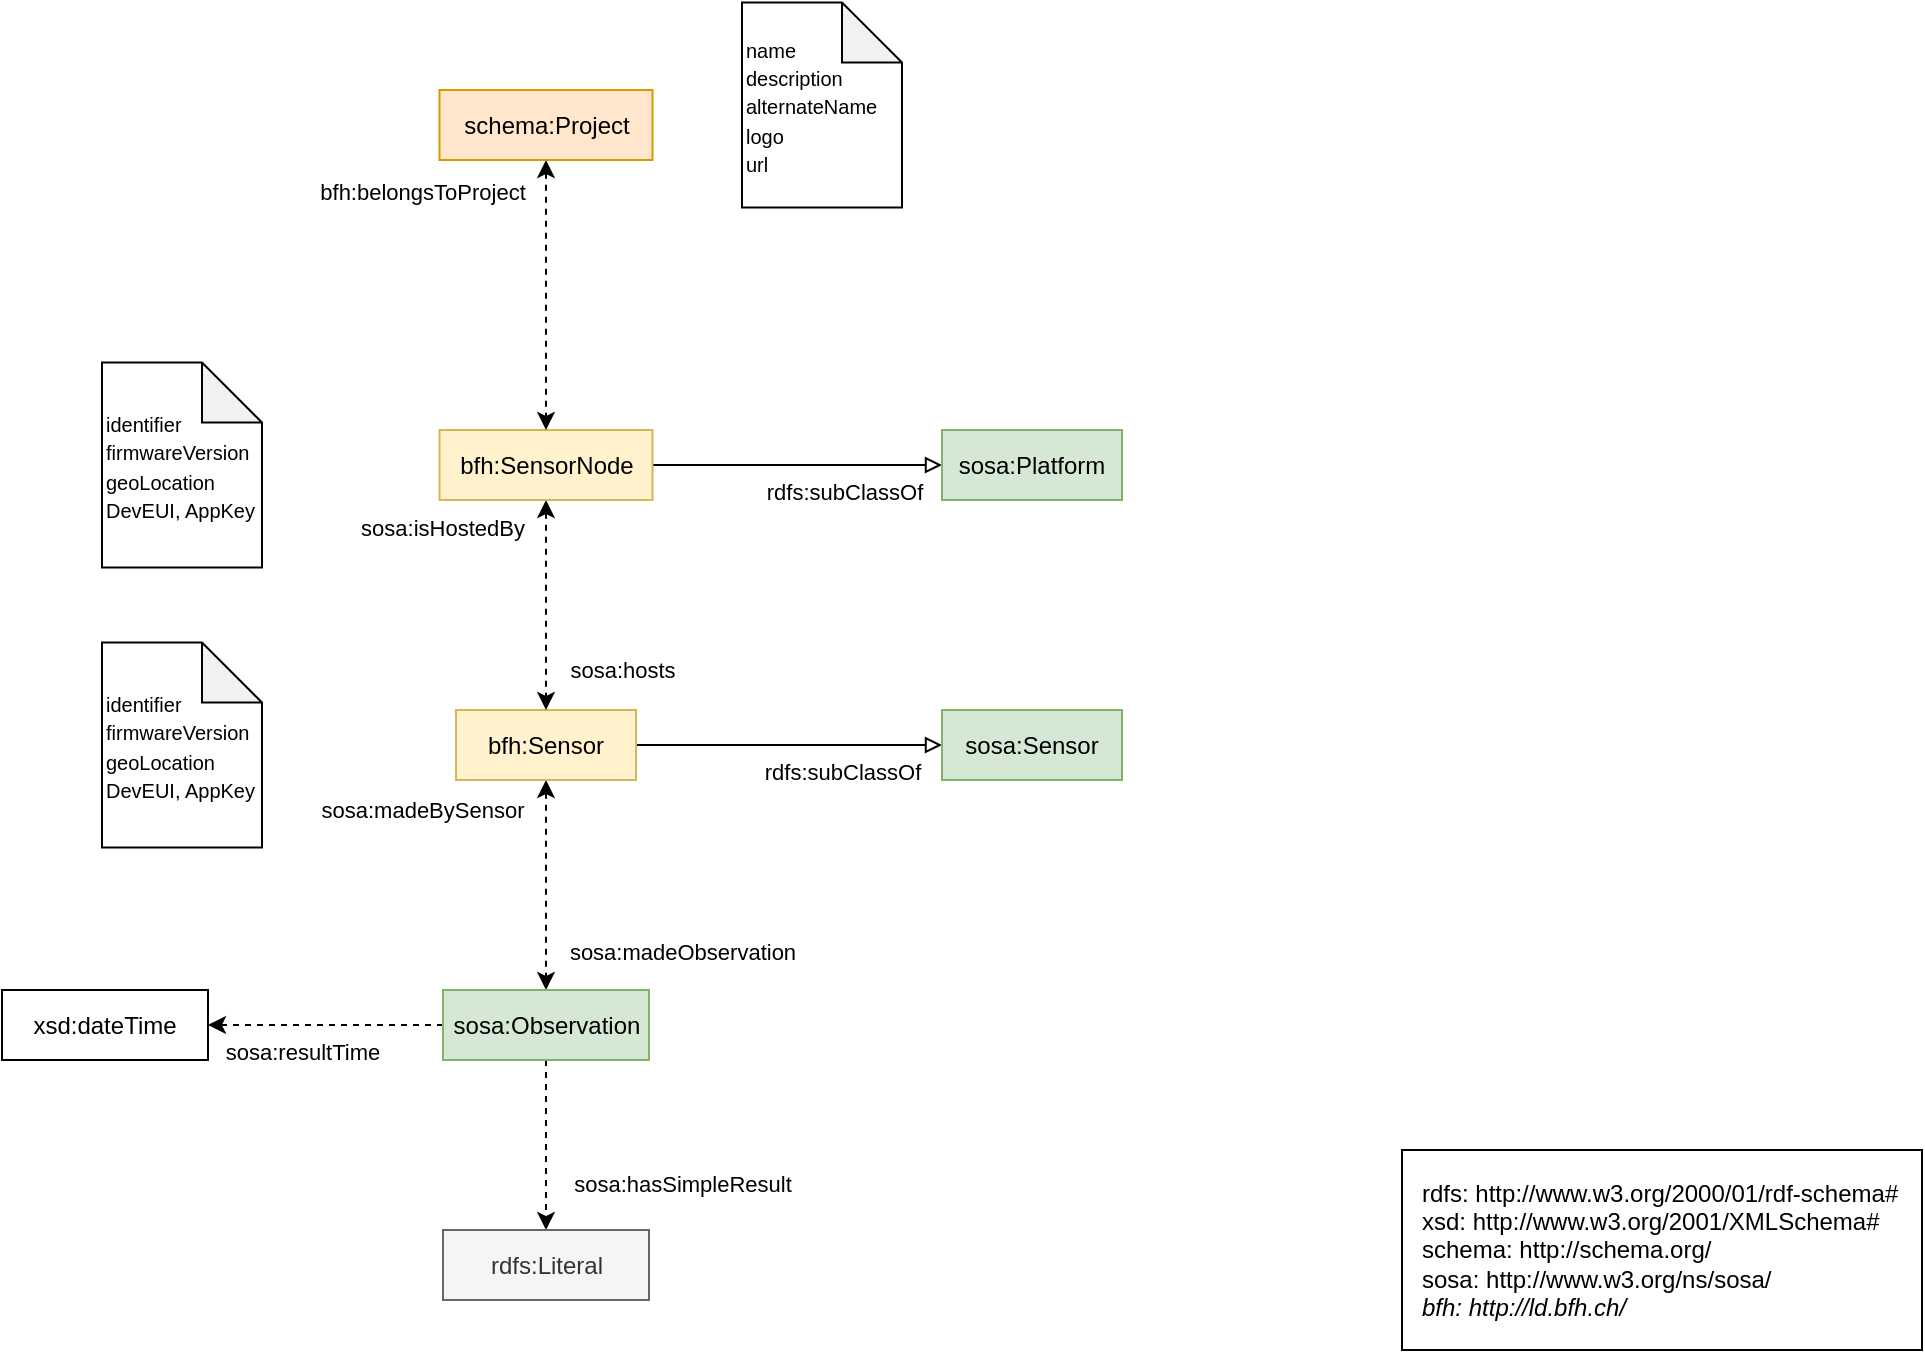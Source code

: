 <mxfile version="26.0.16">
  <diagram name="Seite-1" id="jg6HiE4uAzFuPdEhv8pf">
    <mxGraphModel dx="1434" dy="956" grid="1" gridSize="10" guides="1" tooltips="1" connect="1" arrows="1" fold="1" page="1" pageScale="1" pageWidth="1654" pageHeight="1169" math="0" shadow="0">
      <root>
        <mxCell id="0" />
        <mxCell id="1" parent="0" />
        <mxCell id="vPf3YUtGzobnWf21OkkY-4" style="edgeStyle=orthogonalEdgeStyle;rounded=0;orthogonalLoop=1;jettySize=auto;html=1;startArrow=classic;startFill=1;dashed=1;" parent="1" source="vPf3YUtGzobnWf21OkkY-1" target="vPf3YUtGzobnWf21OkkY-3" edge="1">
          <mxGeometry relative="1" as="geometry" />
        </mxCell>
        <mxCell id="vPf3YUtGzobnWf21OkkY-6" value="sosa:madeObservation" style="edgeLabel;html=1;align=center;verticalAlign=middle;resizable=0;points=[];" parent="vPf3YUtGzobnWf21OkkY-4" vertex="1" connectable="0">
          <mxGeometry x="0.865" relative="1" as="geometry">
            <mxPoint x="68" y="-12" as="offset" />
          </mxGeometry>
        </mxCell>
        <mxCell id="vPf3YUtGzobnWf21OkkY-7" value="sosa:madeBySensor" style="edgeLabel;html=1;align=center;verticalAlign=middle;resizable=0;points=[];" parent="vPf3YUtGzobnWf21OkkY-4" vertex="1" connectable="0">
          <mxGeometry x="-0.825" y="-1" relative="1" as="geometry">
            <mxPoint x="-61" y="6" as="offset" />
          </mxGeometry>
        </mxCell>
        <mxCell id="qC0g9M6YSCneDA6KMWE8-16" style="edgeStyle=orthogonalEdgeStyle;rounded=0;orthogonalLoop=1;jettySize=auto;html=1;exitX=1;exitY=0.5;exitDx=0;exitDy=0;entryX=0;entryY=0.5;entryDx=0;entryDy=0;endArrow=block;endFill=0;" edge="1" parent="1" source="vPf3YUtGzobnWf21OkkY-1" target="qC0g9M6YSCneDA6KMWE8-15">
          <mxGeometry relative="1" as="geometry" />
        </mxCell>
        <mxCell id="qC0g9M6YSCneDA6KMWE8-17" value="rdfs:subClassOf" style="edgeLabel;html=1;align=center;verticalAlign=middle;resizable=0;points=[];" vertex="1" connectable="0" parent="qC0g9M6YSCneDA6KMWE8-16">
          <mxGeometry x="0.752" y="1" relative="1" as="geometry">
            <mxPoint x="-31" y="14" as="offset" />
          </mxGeometry>
        </mxCell>
        <mxCell id="vPf3YUtGzobnWf21OkkY-1" value="bfh:Sensor" style="rounded=0;whiteSpace=wrap;html=1;fillColor=#fff2cc;strokeColor=#d6b656;" parent="1" vertex="1">
          <mxGeometry x="827" y="600" width="90" height="35" as="geometry" />
        </mxCell>
        <mxCell id="vPf3YUtGzobnWf21OkkY-11" style="edgeStyle=orthogonalEdgeStyle;rounded=0;orthogonalLoop=1;jettySize=auto;html=1;exitX=0;exitY=0.5;exitDx=0;exitDy=0;entryX=1;entryY=0.5;entryDx=0;entryDy=0;dashed=1;" parent="1" source="vPf3YUtGzobnWf21OkkY-3" target="vPf3YUtGzobnWf21OkkY-9" edge="1">
          <mxGeometry relative="1" as="geometry" />
        </mxCell>
        <mxCell id="vPf3YUtGzobnWf21OkkY-12" value="sosa:resultTime" style="edgeLabel;html=1;align=center;verticalAlign=middle;resizable=0;points=[];" parent="vPf3YUtGzobnWf21OkkY-11" vertex="1" connectable="0">
          <mxGeometry x="0.845" y="1" relative="1" as="geometry">
            <mxPoint x="38" y="12" as="offset" />
          </mxGeometry>
        </mxCell>
        <mxCell id="vPf3YUtGzobnWf21OkkY-14" style="edgeStyle=orthogonalEdgeStyle;rounded=0;orthogonalLoop=1;jettySize=auto;html=1;exitX=0.5;exitY=1;exitDx=0;exitDy=0;entryX=0.5;entryY=0;entryDx=0;entryDy=0;dashed=1;" parent="1" source="vPf3YUtGzobnWf21OkkY-3" target="vPf3YUtGzobnWf21OkkY-13" edge="1">
          <mxGeometry relative="1" as="geometry" />
        </mxCell>
        <mxCell id="vPf3YUtGzobnWf21OkkY-15" value="sosa:hasSimpleResult" style="edgeLabel;html=1;align=center;verticalAlign=middle;resizable=0;points=[];" parent="vPf3YUtGzobnWf21OkkY-14" vertex="1" connectable="0">
          <mxGeometry x="0.453" y="1" relative="1" as="geometry">
            <mxPoint x="67" as="offset" />
          </mxGeometry>
        </mxCell>
        <mxCell id="vPf3YUtGzobnWf21OkkY-3" value="sosa:Observation" style="rounded=0;whiteSpace=wrap;html=1;fillColor=#d5e8d4;strokeColor=#82b366;" parent="1" vertex="1">
          <mxGeometry x="820.5" y="740" width="103" height="35" as="geometry" />
        </mxCell>
        <mxCell id="vPf3YUtGzobnWf21OkkY-9" value="xsd:dateTime" style="rounded=0;whiteSpace=wrap;html=1;" parent="1" vertex="1">
          <mxGeometry x="600" y="740" width="103" height="35" as="geometry" />
        </mxCell>
        <mxCell id="vPf3YUtGzobnWf21OkkY-13" value="rdfs:Literal" style="rounded=0;whiteSpace=wrap;html=1;fillColor=#f5f5f5;strokeColor=#666666;fontColor=#333333;" parent="1" vertex="1">
          <mxGeometry x="820.5" y="860" width="103" height="35" as="geometry" />
        </mxCell>
        <mxCell id="vPf3YUtGzobnWf21OkkY-18" style="edgeStyle=orthogonalEdgeStyle;rounded=0;orthogonalLoop=1;jettySize=auto;html=1;exitX=0.5;exitY=1;exitDx=0;exitDy=0;entryX=0.5;entryY=0;entryDx=0;entryDy=0;dashed=1;startArrow=classic;startFill=1;" parent="1" source="vPf3YUtGzobnWf21OkkY-17" target="vPf3YUtGzobnWf21OkkY-1" edge="1">
          <mxGeometry relative="1" as="geometry" />
        </mxCell>
        <mxCell id="vPf3YUtGzobnWf21OkkY-19" value="sosa:isHostedBy" style="edgeLabel;html=1;align=center;verticalAlign=middle;resizable=0;points=[];" parent="vPf3YUtGzobnWf21OkkY-18" vertex="1" connectable="0">
          <mxGeometry x="-0.74" y="1" relative="1" as="geometry">
            <mxPoint x="-53" as="offset" />
          </mxGeometry>
        </mxCell>
        <mxCell id="vPf3YUtGzobnWf21OkkY-20" value="sosa:hosts" style="edgeLabel;html=1;align=center;verticalAlign=middle;resizable=0;points=[];" parent="vPf3YUtGzobnWf21OkkY-18" vertex="1" connectable="0">
          <mxGeometry x="0.641" y="1" relative="1" as="geometry">
            <mxPoint x="37" y="-1" as="offset" />
          </mxGeometry>
        </mxCell>
        <mxCell id="qC0g9M6YSCneDA6KMWE8-3" style="edgeStyle=orthogonalEdgeStyle;rounded=0;orthogonalLoop=1;jettySize=auto;html=1;exitX=1;exitY=0.5;exitDx=0;exitDy=0;entryX=0;entryY=0.5;entryDx=0;entryDy=0;endArrow=block;endFill=0;" edge="1" parent="1" source="vPf3YUtGzobnWf21OkkY-17" target="qC0g9M6YSCneDA6KMWE8-2">
          <mxGeometry relative="1" as="geometry" />
        </mxCell>
        <mxCell id="qC0g9M6YSCneDA6KMWE8-4" value="rdfs:subClassOf" style="edgeLabel;html=1;align=center;verticalAlign=middle;resizable=0;points=[];" vertex="1" connectable="0" parent="qC0g9M6YSCneDA6KMWE8-3">
          <mxGeometry x="0.669" relative="1" as="geometry">
            <mxPoint x="-26" y="13" as="offset" />
          </mxGeometry>
        </mxCell>
        <mxCell id="vPf3YUtGzobnWf21OkkY-17" value="bfh:SensorNode" style="rounded=0;whiteSpace=wrap;html=1;fillColor=#fff2cc;strokeColor=#d6b656;" parent="1" vertex="1">
          <mxGeometry x="818.75" y="460" width="106.5" height="35" as="geometry" />
        </mxCell>
        <mxCell id="qC0g9M6YSCneDA6KMWE8-2" value="sosa:Platform" style="rounded=0;whiteSpace=wrap;html=1;fillColor=#d5e8d4;strokeColor=#82b366;" vertex="1" parent="1">
          <mxGeometry x="1070" y="460" width="90" height="35" as="geometry" />
        </mxCell>
        <mxCell id="qC0g9M6YSCneDA6KMWE8-6" style="edgeStyle=orthogonalEdgeStyle;rounded=0;orthogonalLoop=1;jettySize=auto;html=1;exitX=0.5;exitY=1;exitDx=0;exitDy=0;entryX=0.5;entryY=0;entryDx=0;entryDy=0;dashed=1;startArrow=classic;startFill=1;" edge="1" parent="1" source="qC0g9M6YSCneDA6KMWE8-5" target="vPf3YUtGzobnWf21OkkY-17">
          <mxGeometry relative="1" as="geometry" />
        </mxCell>
        <mxCell id="qC0g9M6YSCneDA6KMWE8-14" value="bfh:belongsToProject" style="edgeLabel;html=1;align=center;verticalAlign=middle;resizable=0;points=[];" vertex="1" connectable="0" parent="qC0g9M6YSCneDA6KMWE8-6">
          <mxGeometry x="-0.518" y="2" relative="1" as="geometry">
            <mxPoint x="-64" y="-17" as="offset" />
          </mxGeometry>
        </mxCell>
        <mxCell id="qC0g9M6YSCneDA6KMWE8-5" value="schema:Project" style="rounded=0;whiteSpace=wrap;html=1;fillColor=#ffe6cc;strokeColor=#d79b00;" vertex="1" parent="1">
          <mxGeometry x="818.75" y="290" width="106.5" height="35" as="geometry" />
        </mxCell>
        <mxCell id="qC0g9M6YSCneDA6KMWE8-12" value="&lt;div&gt;&lt;span style=&quot;font-size: 10px; background-color: transparent; color: light-dark(rgb(0, 0, 0), rgb(255, 255, 255));&quot;&gt;name&lt;/span&gt;&lt;/div&gt;&lt;div&gt;&lt;font style=&quot;font-size: 10px;&quot;&gt;description&lt;/font&gt;&lt;/div&gt;&lt;div&gt;&lt;font style=&quot;font-size: 10px;&quot;&gt;alternateName&lt;/font&gt;&lt;/div&gt;&lt;div&gt;&lt;font style=&quot;font-size: 10px;&quot;&gt;logo&lt;/font&gt;&lt;/div&gt;&lt;div&gt;&lt;font style=&quot;font-size: 10px;&quot;&gt;url&lt;/font&gt;&lt;/div&gt;" style="shape=note;whiteSpace=wrap;html=1;backgroundOutline=1;darkOpacity=0.05;align=left;" vertex="1" parent="1">
          <mxGeometry x="970" y="246.25" width="80" height="102.5" as="geometry" />
        </mxCell>
        <mxCell id="qC0g9M6YSCneDA6KMWE8-13" value="&lt;font style=&quot;font-size: 10px;&quot;&gt;identifier&lt;/font&gt;&lt;div&gt;&lt;font size=&quot;1&quot;&gt;firmwareVersion&lt;/font&gt;&lt;/div&gt;&lt;div&gt;&lt;font size=&quot;1&quot;&gt;geoLocation&lt;/font&gt;&lt;/div&gt;&lt;div&gt;&lt;font size=&quot;1&quot;&gt;DevEUI, AppKey&lt;/font&gt;&lt;/div&gt;" style="shape=note;whiteSpace=wrap;html=1;backgroundOutline=1;darkOpacity=0.05;align=left;" vertex="1" parent="1">
          <mxGeometry x="650" y="426.25" width="80" height="102.5" as="geometry" />
        </mxCell>
        <mxCell id="qC0g9M6YSCneDA6KMWE8-15" value="sosa:Sensor" style="rounded=0;whiteSpace=wrap;html=1;fillColor=#d5e8d4;strokeColor=#82b366;" vertex="1" parent="1">
          <mxGeometry x="1070" y="600" width="90" height="35" as="geometry" />
        </mxCell>
        <mxCell id="qC0g9M6YSCneDA6KMWE8-18" value="&lt;font style=&quot;font-size: 10px;&quot;&gt;identifier&lt;/font&gt;&lt;div&gt;&lt;font size=&quot;1&quot;&gt;firmwareVersion&lt;/font&gt;&lt;/div&gt;&lt;div&gt;&lt;font size=&quot;1&quot;&gt;geoLocation&lt;/font&gt;&lt;/div&gt;&lt;div&gt;&lt;font size=&quot;1&quot;&gt;DevEUI, AppKey&lt;/font&gt;&lt;/div&gt;" style="shape=note;whiteSpace=wrap;html=1;backgroundOutline=1;darkOpacity=0.05;align=left;" vertex="1" parent="1">
          <mxGeometry x="650" y="566.25" width="80" height="102.5" as="geometry" />
        </mxCell>
        <mxCell id="qC0g9M6YSCneDA6KMWE8-19" value="&lt;div&gt;rdfs:&amp;nbsp;http://www.w3.org/2000/01/rdf-schema#&lt;/div&gt;&lt;div&gt;xsd:&amp;nbsp;http://www.w3.org/2001/XMLSchema#&lt;/div&gt;&lt;div&gt;schema:&amp;nbsp;http://schema.org/&lt;/div&gt;sosa: http://www.w3.org/ns/sosa/&lt;div&gt;&lt;i&gt;bfh: http://ld.bfh.ch/&lt;/i&gt;&lt;/div&gt;" style="rounded=0;whiteSpace=wrap;html=1;align=left;spacing=10;" vertex="1" parent="1">
          <mxGeometry x="1300" y="820" width="260" height="100" as="geometry" />
        </mxCell>
      </root>
    </mxGraphModel>
  </diagram>
</mxfile>
